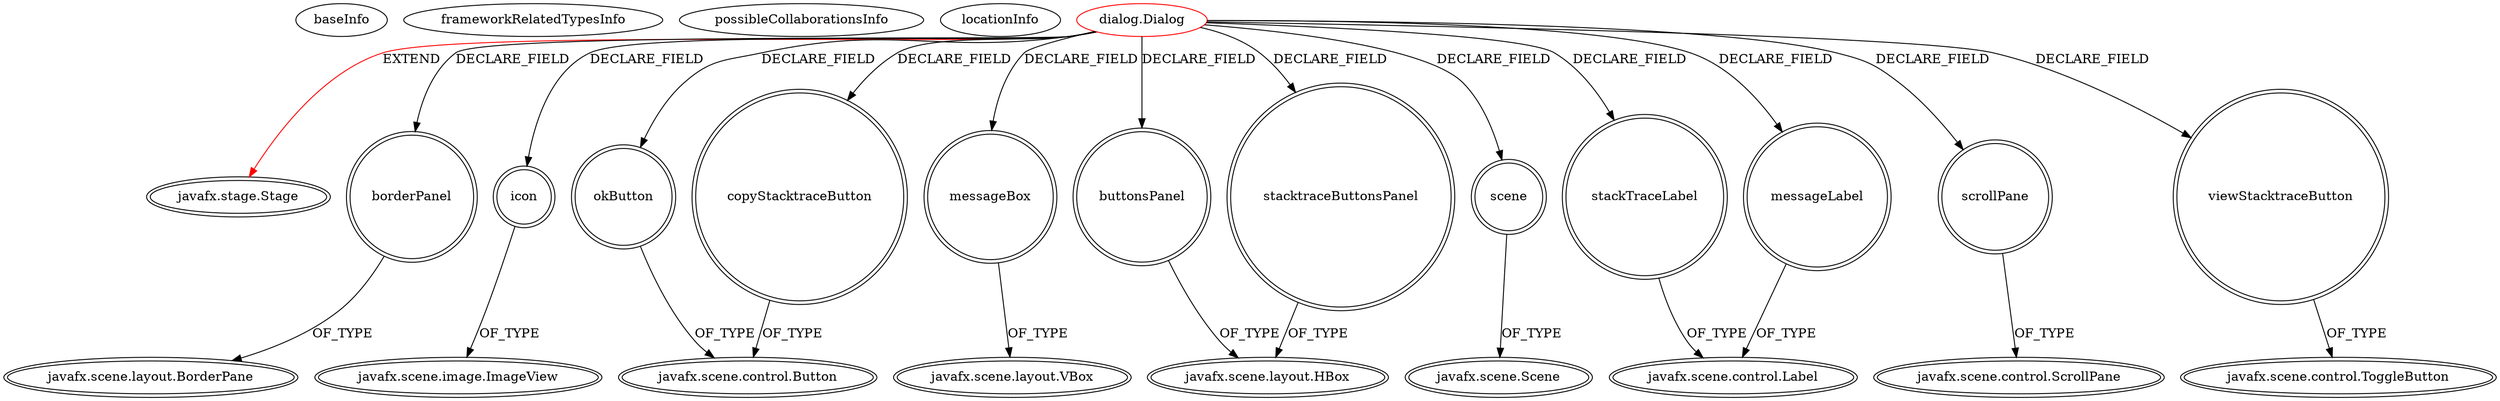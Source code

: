 digraph {
baseInfo[graphId=787,category="extension_graph",isAnonymous=false,possibleRelation=false]
frameworkRelatedTypesInfo[0="javafx.stage.Stage"]
possibleCollaborationsInfo[]
locationInfo[projectName="LichuanLu-ShunUI-FX",filePath="/LichuanLu-ShunUI-FX/ShunUI-FX-master/src/dialog/Dialog.java",contextSignature="Dialog",graphId="787"]
0[label="dialog.Dialog",vertexType="ROOT_CLIENT_CLASS_DECLARATION",isFrameworkType=false,color=red]
1[label="javafx.stage.Stage",vertexType="FRAMEWORK_CLASS_TYPE",isFrameworkType=true,peripheries=2]
2[label="borderPanel",vertexType="FIELD_DECLARATION",isFrameworkType=true,peripheries=2,shape=circle]
3[label="javafx.scene.layout.BorderPane",vertexType="FRAMEWORK_CLASS_TYPE",isFrameworkType=true,peripheries=2]
4[label="buttonsPanel",vertexType="FIELD_DECLARATION",isFrameworkType=true,peripheries=2,shape=circle]
5[label="javafx.scene.layout.HBox",vertexType="FRAMEWORK_CLASS_TYPE",isFrameworkType=true,peripheries=2]
6[label="copyStacktraceButton",vertexType="FIELD_DECLARATION",isFrameworkType=true,peripheries=2,shape=circle]
7[label="javafx.scene.control.Button",vertexType="FRAMEWORK_CLASS_TYPE",isFrameworkType=true,peripheries=2]
8[label="icon",vertexType="FIELD_DECLARATION",isFrameworkType=true,peripheries=2,shape=circle]
9[label="javafx.scene.image.ImageView",vertexType="FRAMEWORK_CLASS_TYPE",isFrameworkType=true,peripheries=2]
10[label="messageBox",vertexType="FIELD_DECLARATION",isFrameworkType=true,peripheries=2,shape=circle]
11[label="javafx.scene.layout.VBox",vertexType="FRAMEWORK_CLASS_TYPE",isFrameworkType=true,peripheries=2]
12[label="messageLabel",vertexType="FIELD_DECLARATION",isFrameworkType=true,peripheries=2,shape=circle]
13[label="javafx.scene.control.Label",vertexType="FRAMEWORK_CLASS_TYPE",isFrameworkType=true,peripheries=2]
14[label="okButton",vertexType="FIELD_DECLARATION",isFrameworkType=true,peripheries=2,shape=circle]
16[label="scene",vertexType="FIELD_DECLARATION",isFrameworkType=true,peripheries=2,shape=circle]
17[label="javafx.scene.Scene",vertexType="FRAMEWORK_CLASS_TYPE",isFrameworkType=true,peripheries=2]
18[label="scrollPane",vertexType="FIELD_DECLARATION",isFrameworkType=true,peripheries=2,shape=circle]
19[label="javafx.scene.control.ScrollPane",vertexType="FRAMEWORK_CLASS_TYPE",isFrameworkType=true,peripheries=2]
20[label="stackTraceLabel",vertexType="FIELD_DECLARATION",isFrameworkType=true,peripheries=2,shape=circle]
22[label="stacktraceButtonsPanel",vertexType="FIELD_DECLARATION",isFrameworkType=true,peripheries=2,shape=circle]
24[label="viewStacktraceButton",vertexType="FIELD_DECLARATION",isFrameworkType=true,peripheries=2,shape=circle]
25[label="javafx.scene.control.ToggleButton",vertexType="FRAMEWORK_CLASS_TYPE",isFrameworkType=true,peripheries=2]
0->1[label="EXTEND",color=red]
0->2[label="DECLARE_FIELD"]
2->3[label="OF_TYPE"]
0->4[label="DECLARE_FIELD"]
4->5[label="OF_TYPE"]
0->6[label="DECLARE_FIELD"]
6->7[label="OF_TYPE"]
0->8[label="DECLARE_FIELD"]
8->9[label="OF_TYPE"]
0->10[label="DECLARE_FIELD"]
10->11[label="OF_TYPE"]
0->12[label="DECLARE_FIELD"]
12->13[label="OF_TYPE"]
0->14[label="DECLARE_FIELD"]
14->7[label="OF_TYPE"]
0->16[label="DECLARE_FIELD"]
16->17[label="OF_TYPE"]
0->18[label="DECLARE_FIELD"]
18->19[label="OF_TYPE"]
0->20[label="DECLARE_FIELD"]
20->13[label="OF_TYPE"]
0->22[label="DECLARE_FIELD"]
22->5[label="OF_TYPE"]
0->24[label="DECLARE_FIELD"]
24->25[label="OF_TYPE"]
}
